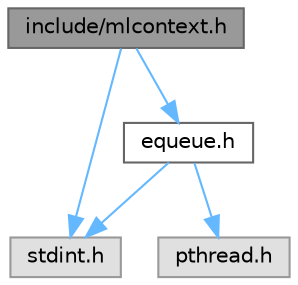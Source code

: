 digraph "include/mlcontext.h"
{
 // LATEX_PDF_SIZE
  bgcolor="transparent";
  edge [fontname=Helvetica,fontsize=10,labelfontname=Helvetica,labelfontsize=10];
  node [fontname=Helvetica,fontsize=10,shape=box,height=0.2,width=0.4];
  Node1 [id="Node000001",label="include/mlcontext.h",height=0.2,width=0.4,color="gray40", fillcolor="grey60", style="filled", fontcolor="black",tooltip="Header per il contesto del main loop."];
  Node1 -> Node2 [id="edge1_Node000001_Node000002",color="steelblue1",style="solid",tooltip=" "];
  Node2 [id="Node000002",label="stdint.h",height=0.2,width=0.4,color="grey60", fillcolor="#E0E0E0", style="filled",tooltip=" "];
  Node1 -> Node3 [id="edge2_Node000001_Node000003",color="steelblue1",style="solid",tooltip=" "];
  Node3 [id="Node000003",label="equeue.h",height=0.2,width=0.4,color="grey40", fillcolor="white", style="filled",URL="$equeue_8h.html",tooltip="Header per la coda degli eventi."];
  Node3 -> Node2 [id="edge3_Node000003_Node000002",color="steelblue1",style="solid",tooltip=" "];
  Node3 -> Node4 [id="edge4_Node000003_Node000004",color="steelblue1",style="solid",tooltip=" "];
  Node4 [id="Node000004",label="pthread.h",height=0.2,width=0.4,color="grey60", fillcolor="#E0E0E0", style="filled",tooltip=" "];
}
